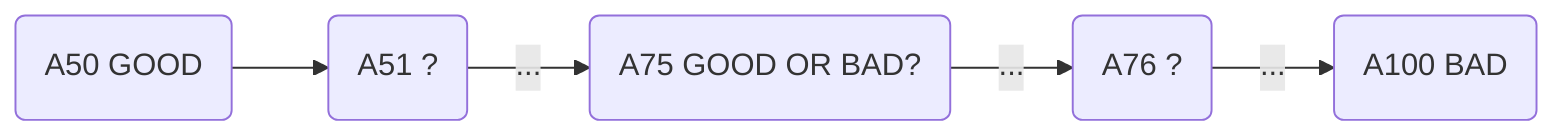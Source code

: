 graph LR
	A50(A50 GOOD)-->A51(A51 ?)
	A51-- ... -->A75(A75 GOOD OR BAD?)
	A75-- ... -->A76
	A76(A76 ?)-- ... -->A100(A100 BAD)